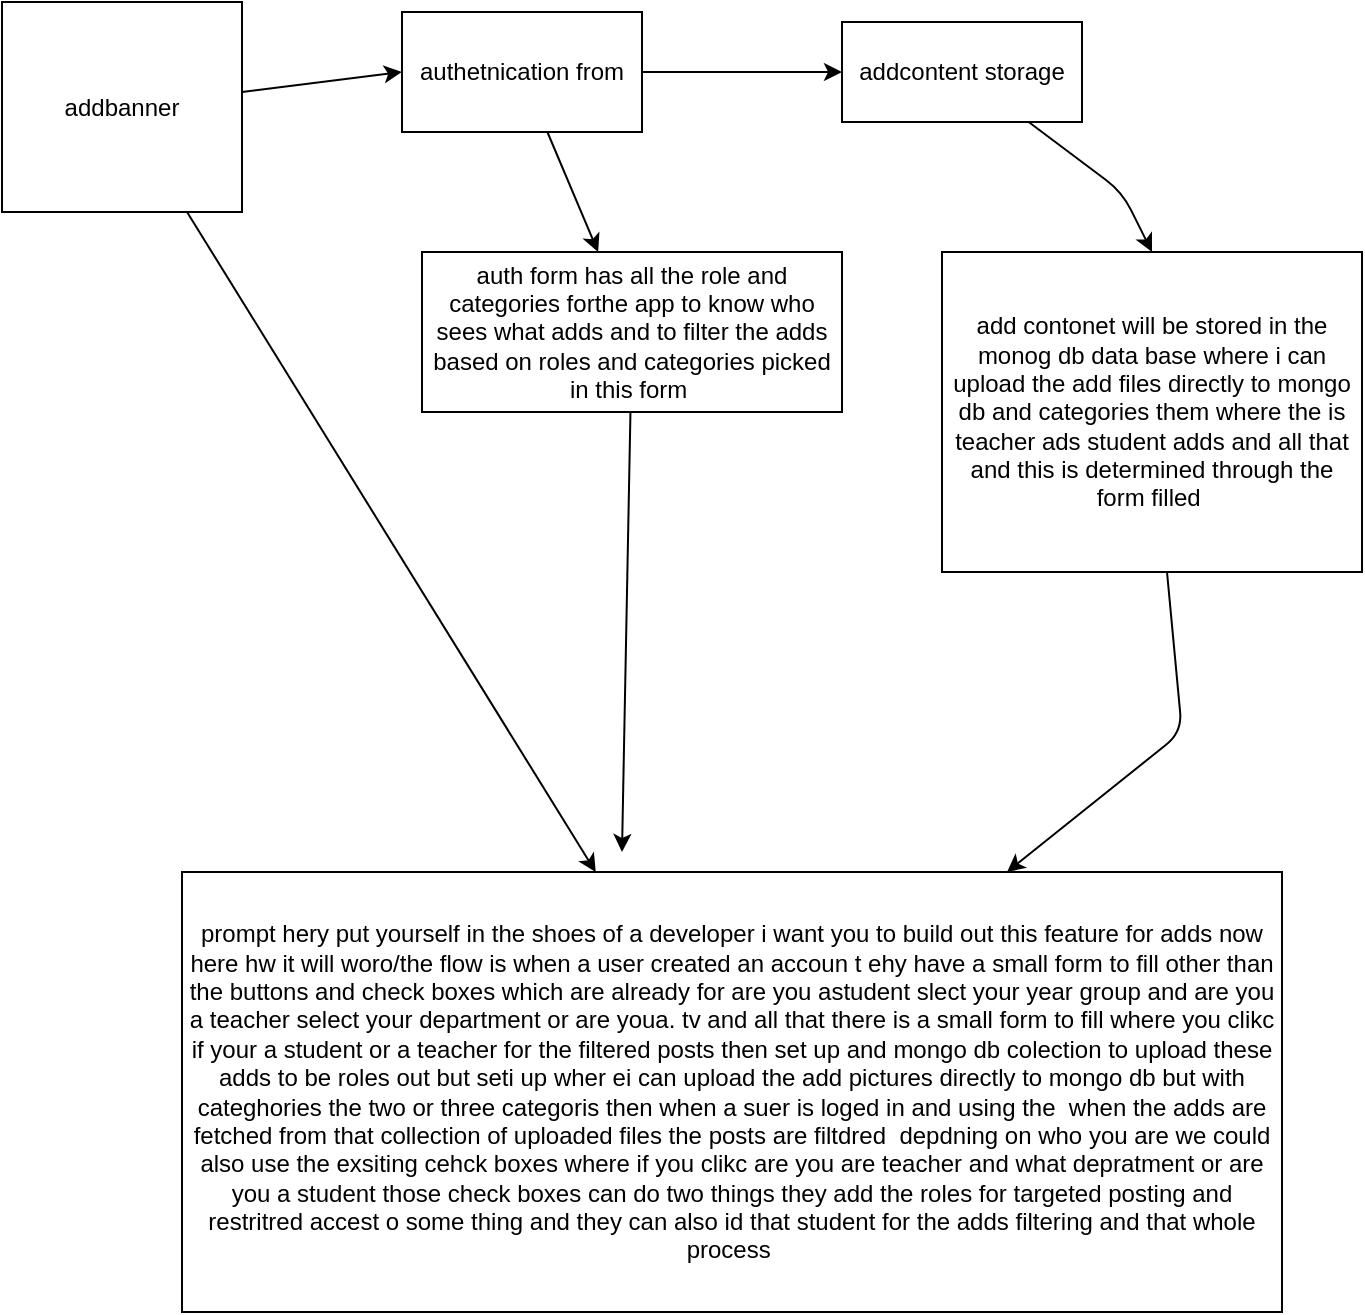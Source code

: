 <mxfile>
    <diagram id="whYVLQVjk4mtuCjjnOGT" name="Page-1">
        <mxGraphModel dx="2445" dy="1730" grid="1" gridSize="10" guides="1" tooltips="1" connect="1" arrows="1" fold="1" page="1" pageScale="1" pageWidth="827" pageHeight="1169" math="0" shadow="0">
            <root>
                <mxCell id="0"/>
                <mxCell id="1" parent="0"/>
                <mxCell id="11" style="edgeStyle=none;html=1;entryX=0;entryY=0.5;entryDx=0;entryDy=0;" edge="1" parent="1" source="4" target="5">
                    <mxGeometry relative="1" as="geometry"/>
                </mxCell>
                <mxCell id="14" style="edgeStyle=none;html=1;" edge="1" parent="1" source="4" target="13">
                    <mxGeometry relative="1" as="geometry"/>
                </mxCell>
                <mxCell id="4" value="addbanner" style="whiteSpace=wrap;html=1;" vertex="1" parent="1">
                    <mxGeometry x="110" y="85" width="120" height="105" as="geometry"/>
                </mxCell>
                <mxCell id="9" style="edgeStyle=none;html=1;" edge="1" parent="1" source="5" target="10">
                    <mxGeometry relative="1" as="geometry">
                        <mxPoint x="370" y="290" as="targetPoint"/>
                    </mxGeometry>
                </mxCell>
                <mxCell id="12" style="edgeStyle=none;html=1;entryX=0;entryY=0.5;entryDx=0;entryDy=0;" edge="1" parent="1" source="5" target="6">
                    <mxGeometry relative="1" as="geometry"/>
                </mxCell>
                <mxCell id="5" value="authetnication from" style="whiteSpace=wrap;html=1;" vertex="1" parent="1">
                    <mxGeometry x="310" y="90" width="120" height="60" as="geometry"/>
                </mxCell>
                <mxCell id="7" style="edgeStyle=none;html=1;entryX=0.5;entryY=0;entryDx=0;entryDy=0;" edge="1" parent="1" source="6" target="8">
                    <mxGeometry relative="1" as="geometry">
                        <mxPoint x="640" y="270" as="targetPoint"/>
                        <Array as="points">
                            <mxPoint x="670" y="180"/>
                        </Array>
                    </mxGeometry>
                </mxCell>
                <mxCell id="6" value="addcontent storage" style="whiteSpace=wrap;html=1;" vertex="1" parent="1">
                    <mxGeometry x="530" y="95" width="120" height="50" as="geometry"/>
                </mxCell>
                <mxCell id="16" style="edgeStyle=none;html=1;" edge="1" parent="1" source="8" target="13">
                    <mxGeometry relative="1" as="geometry">
                        <mxPoint x="685" y="410" as="targetPoint"/>
                        <Array as="points">
                            <mxPoint x="700" y="450"/>
                        </Array>
                    </mxGeometry>
                </mxCell>
                <mxCell id="8" value="add contonet will be stored in the monog db data base where i can upload the add files directly to mongo db and categories them where the is teacher ads student adds and all that and this is determined through the form filled&amp;nbsp;" style="whiteSpace=wrap;html=1;" vertex="1" parent="1">
                    <mxGeometry x="580" y="210" width="210" height="160" as="geometry"/>
                </mxCell>
                <mxCell id="15" style="edgeStyle=none;html=1;" edge="1" parent="1" source="10">
                    <mxGeometry relative="1" as="geometry">
                        <mxPoint x="420" y="510" as="targetPoint"/>
                    </mxGeometry>
                </mxCell>
                <mxCell id="10" value="auth form has all the role and categories forthe app to know who sees what adds and to filter the adds based on roles and categories picked in this form&amp;nbsp;" style="whiteSpace=wrap;html=1;" vertex="1" parent="1">
                    <mxGeometry x="320" y="210" width="210" height="80" as="geometry"/>
                </mxCell>
                <mxCell id="13" value="prompt hery put yourself in the shoes of a developer i want you to build out this feature for adds now here hw it will woro/the flow is when a user created an accoun t ehy have a small form to fill other than the buttons and check boxes which are already for are you astudent slect your year group and are you a teacher select your department or are youa. tv and all that there is a small form to fill where you clikc if your a student or a teacher for the filtered posts then set up and mongo db colection to upload these adds to be roles out but seti up wher ei can upload the add pictures directly to mongo db but with categhories the two or three categoris then when a suer is loged in and using the&amp;nbsp; when the adds are fetched from that collection of uploaded files the posts are filtdred&amp;nbsp; depdning on who you are we could also use the exsiting cehck boxes where if you clikc are you are teacher and what depratment or are you a student those check boxes can do two things they add the roles for targeted posting and restritred accest o some thing and they can also id that student for the adds filtering and that whole process&amp;nbsp;" style="whiteSpace=wrap;html=1;" vertex="1" parent="1">
                    <mxGeometry x="200" y="520" width="550" height="220" as="geometry"/>
                </mxCell>
            </root>
        </mxGraphModel>
    </diagram>
</mxfile>